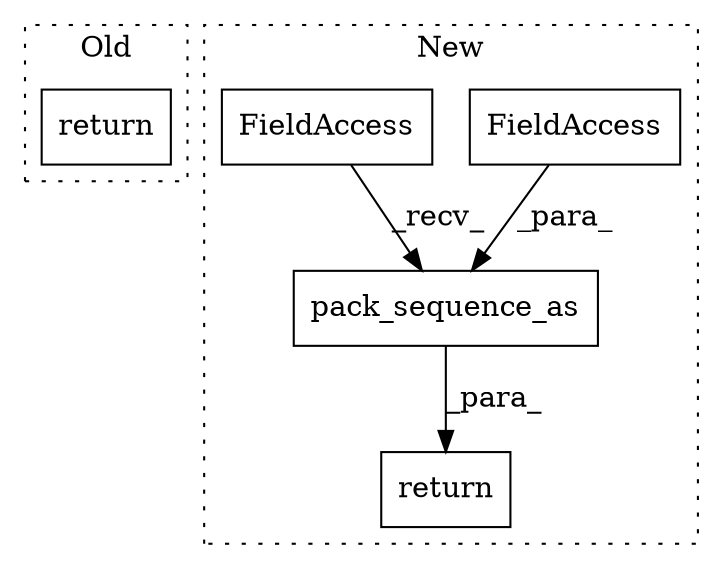 digraph G {
subgraph cluster0 {
1 [label="return" a="41" s="6300" l="7" shape="box"];
label = "Old";
style="dotted";
}
subgraph cluster1 {
2 [label="pack_sequence_as" a="32" s="5976,6178" l="17,1" shape="box"];
3 [label="FieldAccess" a="22" s="5993" l="22" shape="box"];
4 [label="FieldAccess" a="22" s="5960" l="15" shape="box"];
5 [label="return" a="41" s="5953" l="7" shape="box"];
label = "New";
style="dotted";
}
2 -> 5 [label="_para_"];
3 -> 2 [label="_para_"];
4 -> 2 [label="_recv_"];
}